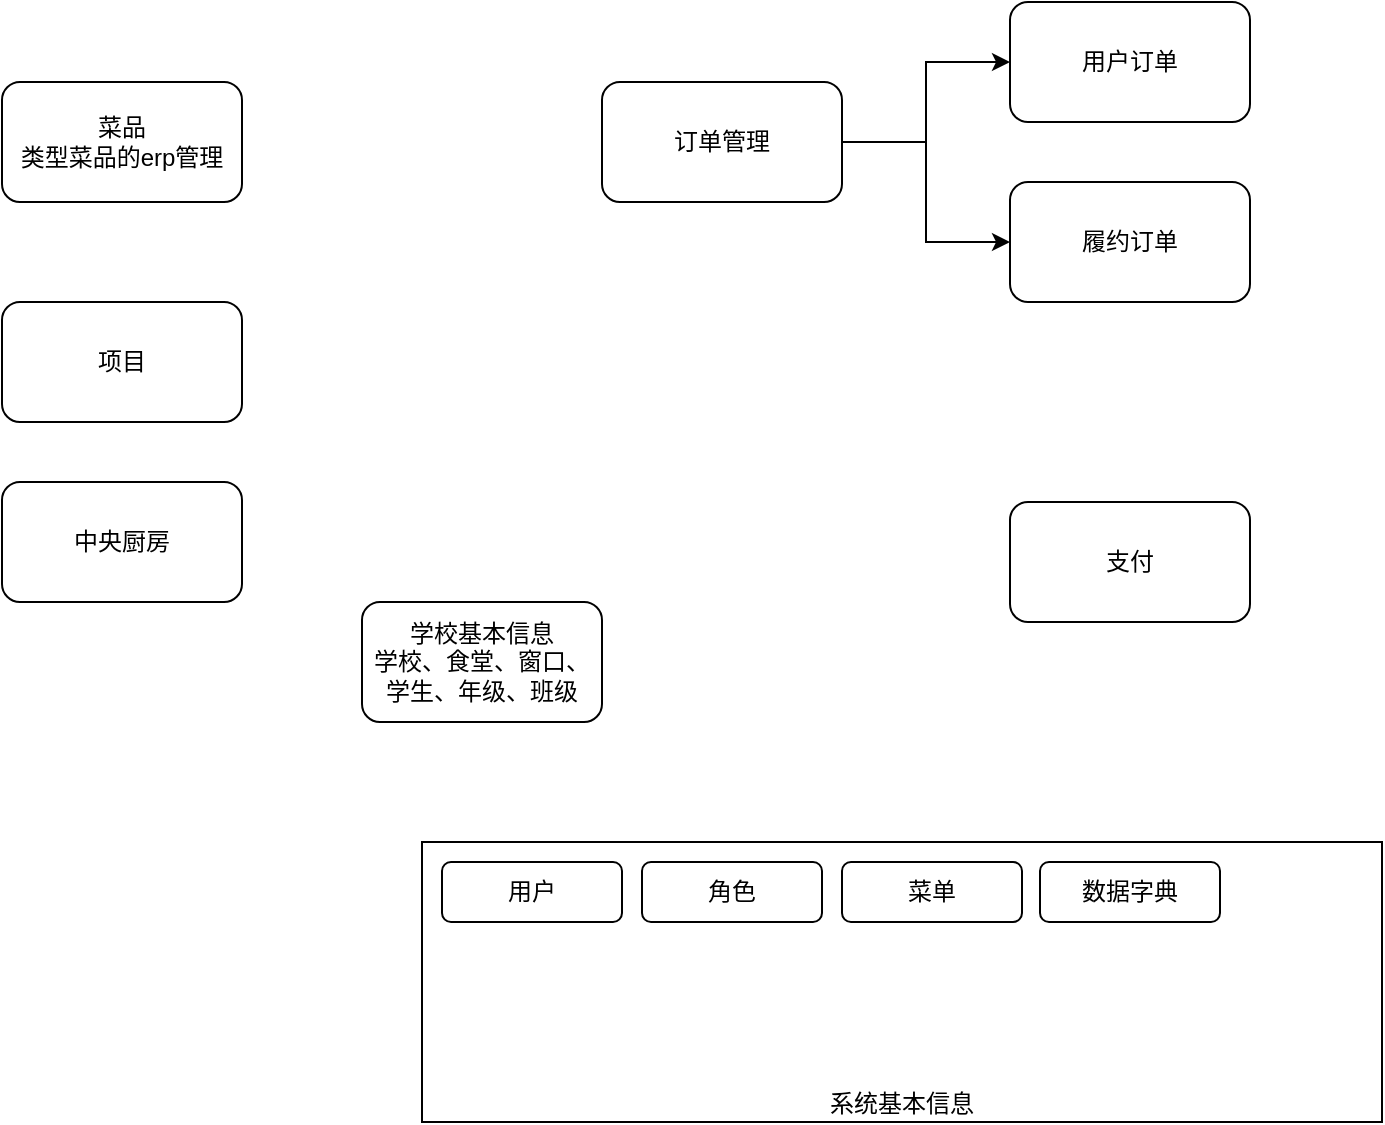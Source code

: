 <mxfile version="20.8.20" type="github">
  <diagram name="第 1 页" id="YS3clBRnc7iT6vudY9J9">
    <mxGraphModel dx="2133" dy="813" grid="1" gridSize="10" guides="1" tooltips="1" connect="1" arrows="1" fold="1" page="1" pageScale="1" pageWidth="827" pageHeight="1169" math="0" shadow="0">
      <root>
        <mxCell id="0" />
        <mxCell id="1" parent="0" />
        <mxCell id="Ldl0Ys7cOoWm4q55uvAo-1" value="支付" style="rounded=1;whiteSpace=wrap;html=1;" vertex="1" parent="1">
          <mxGeometry x="414" y="520" width="120" height="60" as="geometry" />
        </mxCell>
        <mxCell id="Ldl0Ys7cOoWm4q55uvAo-5" style="edgeStyle=orthogonalEdgeStyle;rounded=0;orthogonalLoop=1;jettySize=auto;html=1;entryX=0;entryY=0.5;entryDx=0;entryDy=0;" edge="1" parent="1" source="Ldl0Ys7cOoWm4q55uvAo-2" target="Ldl0Ys7cOoWm4q55uvAo-3">
          <mxGeometry relative="1" as="geometry" />
        </mxCell>
        <mxCell id="Ldl0Ys7cOoWm4q55uvAo-6" style="edgeStyle=orthogonalEdgeStyle;rounded=0;orthogonalLoop=1;jettySize=auto;html=1;" edge="1" parent="1" source="Ldl0Ys7cOoWm4q55uvAo-2" target="Ldl0Ys7cOoWm4q55uvAo-4">
          <mxGeometry relative="1" as="geometry" />
        </mxCell>
        <mxCell id="Ldl0Ys7cOoWm4q55uvAo-2" value="订单管理" style="rounded=1;whiteSpace=wrap;html=1;" vertex="1" parent="1">
          <mxGeometry x="210" y="310" width="120" height="60" as="geometry" />
        </mxCell>
        <mxCell id="Ldl0Ys7cOoWm4q55uvAo-3" value="用户订单" style="rounded=1;whiteSpace=wrap;html=1;" vertex="1" parent="1">
          <mxGeometry x="414" y="270" width="120" height="60" as="geometry" />
        </mxCell>
        <mxCell id="Ldl0Ys7cOoWm4q55uvAo-4" value="履约订单" style="rounded=1;whiteSpace=wrap;html=1;" vertex="1" parent="1">
          <mxGeometry x="414" y="360" width="120" height="60" as="geometry" />
        </mxCell>
        <mxCell id="Ldl0Ys7cOoWm4q55uvAo-7" value="学校基本信息&lt;br&gt;学校、食堂、窗口、学生、年级、班级" style="rounded=1;whiteSpace=wrap;html=1;" vertex="1" parent="1">
          <mxGeometry x="90" y="570" width="120" height="60" as="geometry" />
        </mxCell>
        <mxCell id="Ldl0Ys7cOoWm4q55uvAo-8" value="系统基本信息" style="rounded=0;whiteSpace=wrap;html=1;verticalAlign=bottom;" vertex="1" parent="1">
          <mxGeometry x="120" y="690" width="480" height="140" as="geometry" />
        </mxCell>
        <mxCell id="Ldl0Ys7cOoWm4q55uvAo-9" value="用户" style="rounded=1;whiteSpace=wrap;html=1;" vertex="1" parent="1">
          <mxGeometry x="130" y="700" width="90" height="30" as="geometry" />
        </mxCell>
        <mxCell id="Ldl0Ys7cOoWm4q55uvAo-10" value="角色" style="rounded=1;whiteSpace=wrap;html=1;" vertex="1" parent="1">
          <mxGeometry x="230" y="700" width="90" height="30" as="geometry" />
        </mxCell>
        <mxCell id="Ldl0Ys7cOoWm4q55uvAo-11" value="菜单" style="rounded=1;whiteSpace=wrap;html=1;" vertex="1" parent="1">
          <mxGeometry x="330" y="700" width="90" height="30" as="geometry" />
        </mxCell>
        <mxCell id="Ldl0Ys7cOoWm4q55uvAo-12" value="数据字典" style="rounded=1;whiteSpace=wrap;html=1;" vertex="1" parent="1">
          <mxGeometry x="429" y="700" width="90" height="30" as="geometry" />
        </mxCell>
        <mxCell id="Ldl0Ys7cOoWm4q55uvAo-13" value="项目" style="rounded=1;whiteSpace=wrap;html=1;" vertex="1" parent="1">
          <mxGeometry x="-90" y="420" width="120" height="60" as="geometry" />
        </mxCell>
        <mxCell id="Ldl0Ys7cOoWm4q55uvAo-14" value="中央厨房" style="rounded=1;whiteSpace=wrap;html=1;" vertex="1" parent="1">
          <mxGeometry x="-90" y="510" width="120" height="60" as="geometry" />
        </mxCell>
        <mxCell id="Ldl0Ys7cOoWm4q55uvAo-15" value="菜品&lt;br&gt;类型菜品的erp管理" style="rounded=1;whiteSpace=wrap;html=1;" vertex="1" parent="1">
          <mxGeometry x="-90" y="310" width="120" height="60" as="geometry" />
        </mxCell>
      </root>
    </mxGraphModel>
  </diagram>
</mxfile>
